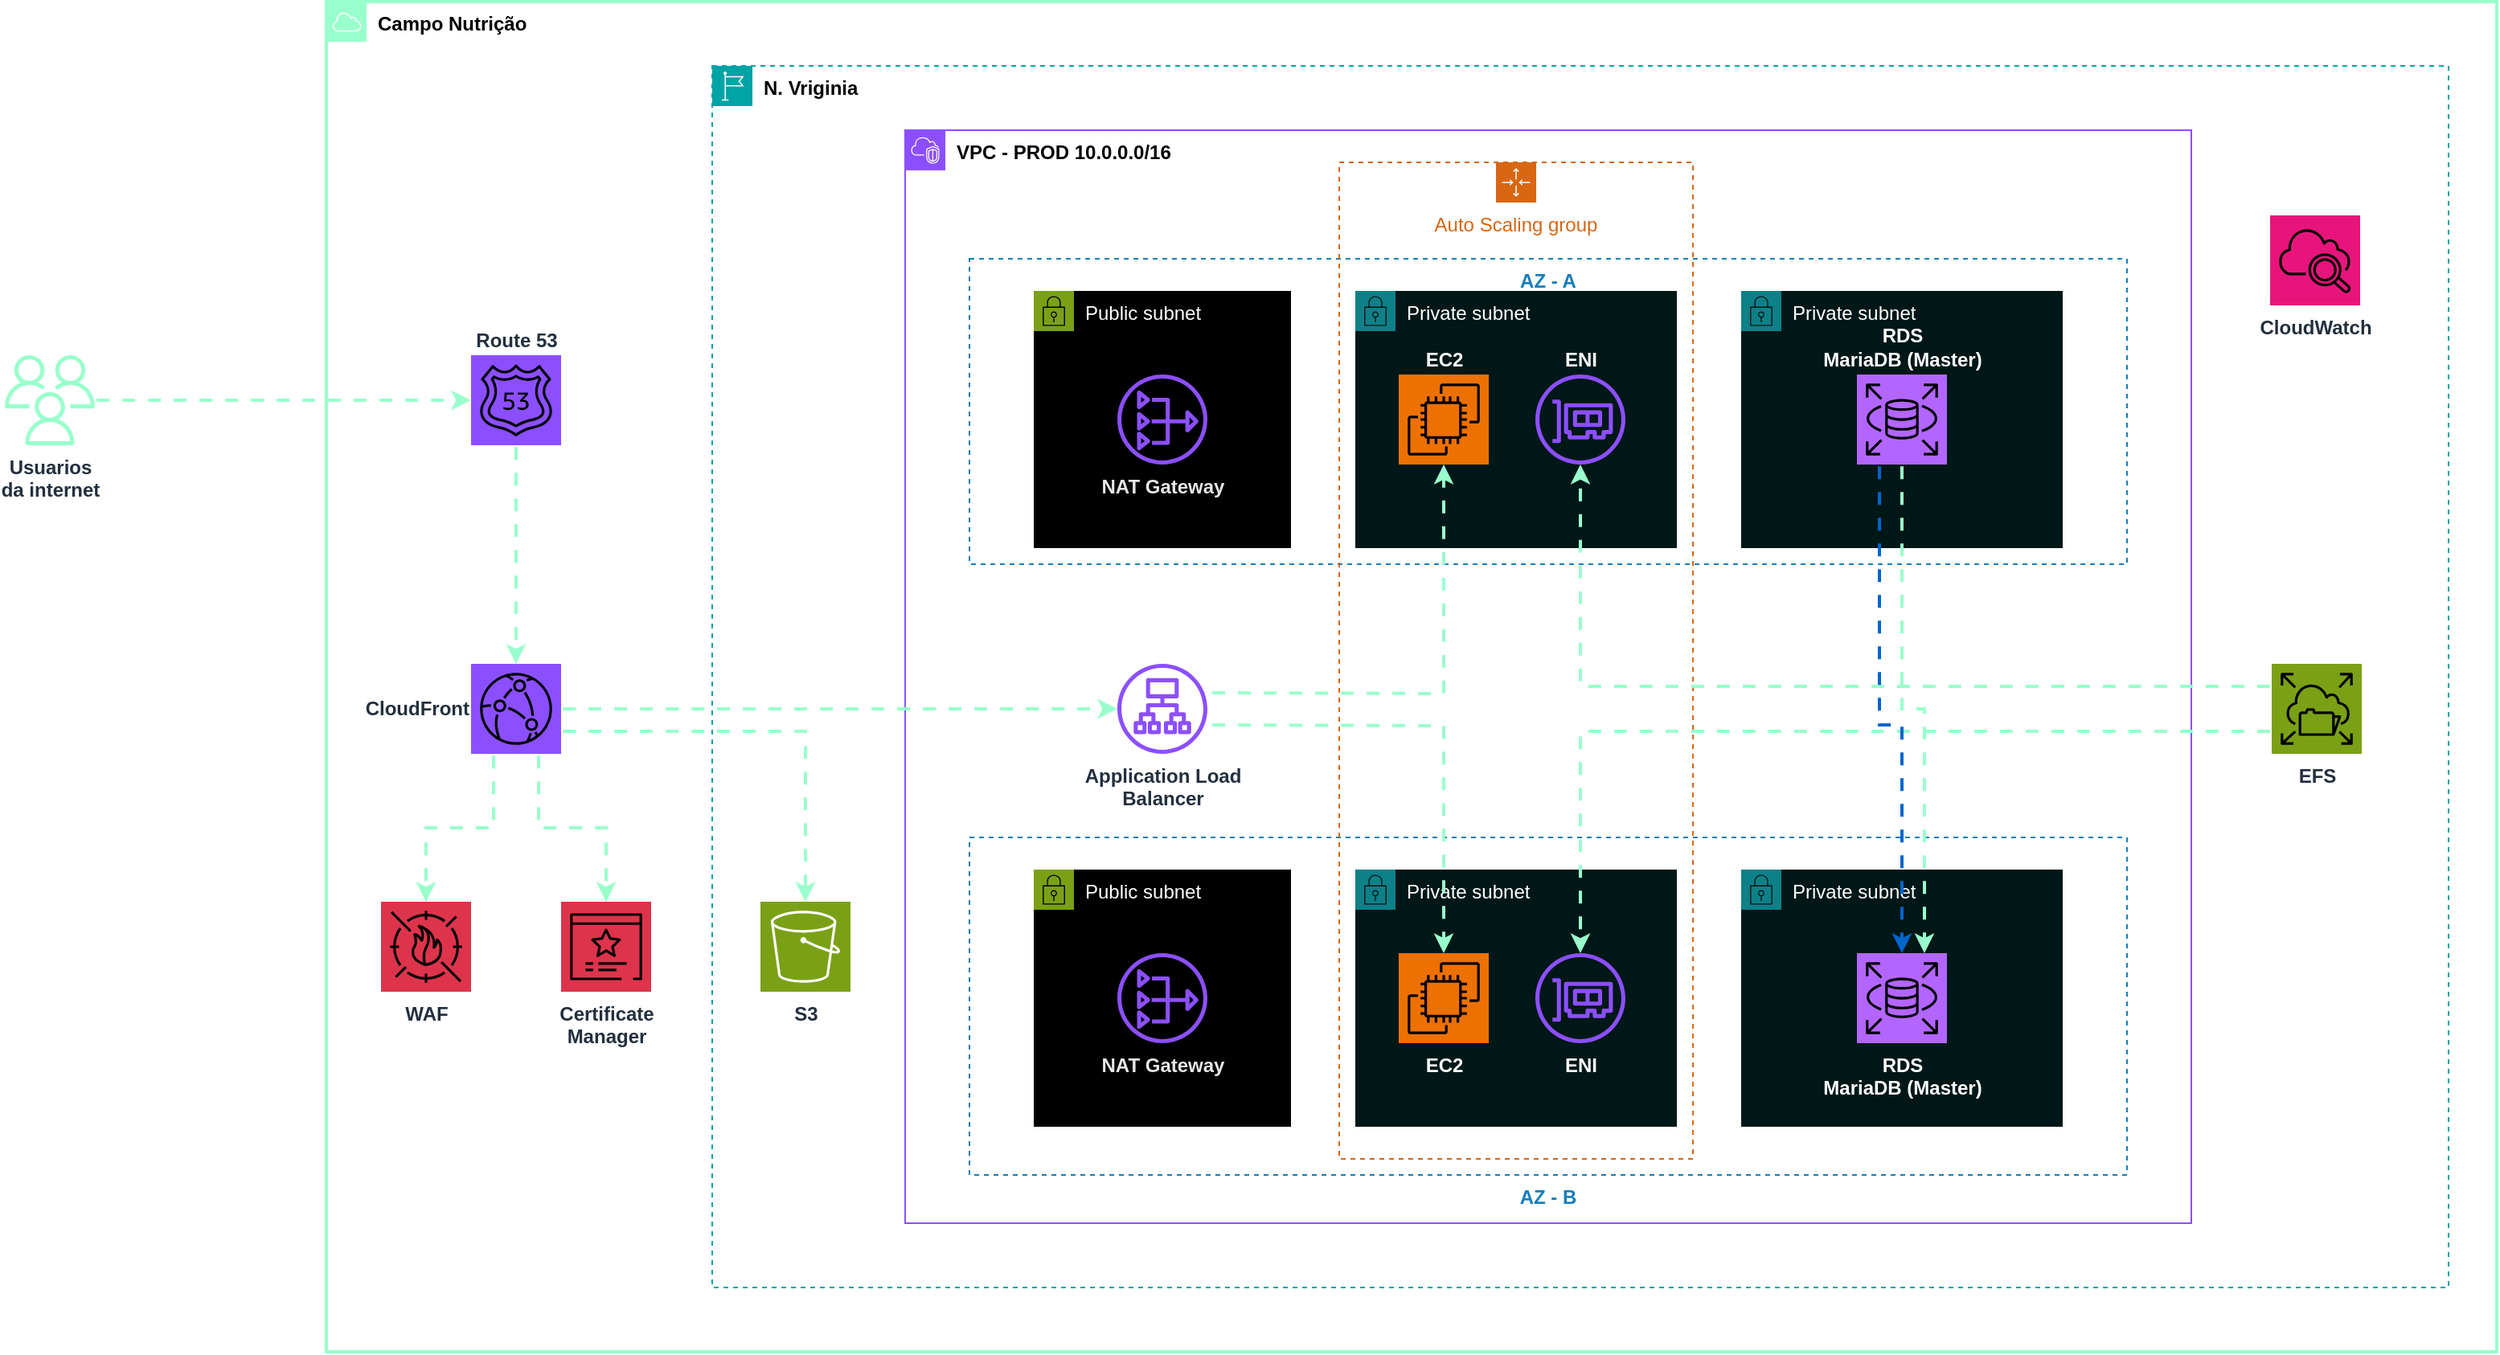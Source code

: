<mxfile version="24.0.8" type="github">
  <diagram name="Página-1" id="ssGSDhJQlJu-knsnq14J">
    <mxGraphModel dx="2487" dy="925" grid="0" gridSize="10" guides="1" tooltips="1" connect="1" arrows="1" fold="1" page="0" pageScale="1" pageWidth="827" pageHeight="1169" math="0" shadow="0">
      <root>
        <mxCell id="0" />
        <mxCell id="1" parent="0" />
        <mxCell id="_zA5QlwP77sT1aRaox0f-1" value="Campo Nutrição" style="sketch=0;outlineConnect=0;gradientColor=none;html=1;whiteSpace=wrap;fontSize=12;fontStyle=1;shape=mxgraph.aws4.group;grIcon=mxgraph.aws4.group_aws_cloud;strokeColor=#99FFCC;fillColor=none;verticalAlign=top;align=left;spacingLeft=30;fontColor=#000000;dashed=0;strokeWidth=2;" vertex="1" parent="1">
          <mxGeometry x="-320" y="160" width="1350" height="840" as="geometry" />
        </mxCell>
        <mxCell id="_zA5QlwP77sT1aRaox0f-3" value="N. Vriginia" style="points=[[0,0],[0.25,0],[0.5,0],[0.75,0],[1,0],[1,0.25],[1,0.5],[1,0.75],[1,1],[0.75,1],[0.5,1],[0.25,1],[0,1],[0,0.75],[0,0.5],[0,0.25]];outlineConnect=0;gradientColor=none;html=1;whiteSpace=wrap;fontSize=12;fontStyle=1;container=1;pointerEvents=0;collapsible=0;recursiveResize=0;shape=mxgraph.aws4.group;grIcon=mxgraph.aws4.group_region;strokeColor=#00A4A6;fillColor=none;verticalAlign=top;align=left;spacingLeft=30;fontColor=#000000;dashed=1;" vertex="1" parent="1">
          <mxGeometry x="-80" y="200" width="1080" height="760" as="geometry" />
        </mxCell>
        <mxCell id="_zA5QlwP77sT1aRaox0f-34" value="EFS" style="sketch=0;points=[[0,0,0],[0.25,0,0],[0.5,0,0],[0.75,0,0],[1,0,0],[0,1,0],[0.25,1,0],[0.5,1,0],[0.75,1,0],[1,1,0],[0,0.25,0],[0,0.5,0],[0,0.75,0],[1,0.25,0],[1,0.5,0],[1,0.75,0]];outlineConnect=0;fontColor=#232F3E;fillColor=#7AA116;strokeColor=#000000;dashed=0;verticalLabelPosition=bottom;verticalAlign=top;align=center;html=1;fontSize=12;fontStyle=1;aspect=fixed;shape=mxgraph.aws4.resourceIcon;resIcon=mxgraph.aws4.elastic_file_system;" vertex="1" parent="_zA5QlwP77sT1aRaox0f-3">
          <mxGeometry x="970" y="372" width="56" height="56" as="geometry" />
        </mxCell>
        <mxCell id="_zA5QlwP77sT1aRaox0f-51" value="S3" style="sketch=0;points=[[0,0,0],[0.25,0,0],[0.5,0,0],[0.75,0,0],[1,0,0],[0,1,0],[0.25,1,0],[0.5,1,0],[0.75,1,0],[1,1,0],[0,0.25,0],[0,0.5,0],[0,0.75,0],[1,0.25,0],[1,0.5,0],[1,0.75,0]];outlineConnect=0;fontColor=#232F3E;fillColor=#7AA116;strokeColor=#ffffff;dashed=0;verticalLabelPosition=bottom;verticalAlign=top;align=center;html=1;fontSize=12;fontStyle=1;aspect=fixed;shape=mxgraph.aws4.resourceIcon;resIcon=mxgraph.aws4.s3;" vertex="1" parent="_zA5QlwP77sT1aRaox0f-3">
          <mxGeometry x="30" y="520" width="56" height="56" as="geometry" />
        </mxCell>
        <mxCell id="_zA5QlwP77sT1aRaox0f-4" value="VPC - PROD 10.0.0.0/16" style="points=[[0,0],[0.25,0],[0.5,0],[0.75,0],[1,0],[1,0.25],[1,0.5],[1,0.75],[1,1],[0.75,1],[0.5,1],[0.25,1],[0,1],[0,0.75],[0,0.5],[0,0.25]];outlineConnect=0;gradientColor=none;html=1;whiteSpace=wrap;fontSize=12;fontStyle=1;container=1;pointerEvents=0;collapsible=0;recursiveResize=0;shape=mxgraph.aws4.group;grIcon=mxgraph.aws4.group_vpc2;strokeColor=#8C4FFF;fillColor=none;verticalAlign=top;align=left;spacingLeft=30;fontColor=#000000;dashed=0;" vertex="1" parent="1">
          <mxGeometry x="40" y="240" width="800" height="680" as="geometry" />
        </mxCell>
        <mxCell id="_zA5QlwP77sT1aRaox0f-5" value="&lt;b&gt;AZ - A&lt;/b&gt;" style="fillColor=none;strokeColor=#147EBA;dashed=1;verticalAlign=top;fontStyle=0;fontColor=#147EBA;whiteSpace=wrap;html=1;" vertex="1" parent="_zA5QlwP77sT1aRaox0f-4">
          <mxGeometry x="40" y="80" width="720" height="190" as="geometry" />
        </mxCell>
        <mxCell id="_zA5QlwP77sT1aRaox0f-8" value="Private subnet" style="points=[[0,0],[0.25,0],[0.5,0],[0.75,0],[1,0],[1,0.25],[1,0.5],[1,0.75],[1,1],[0.75,1],[0.5,1],[0.25,1],[0,1],[0,0.75],[0,0.5],[0,0.25]];outlineConnect=0;html=1;whiteSpace=wrap;fontSize=12;fontStyle=0;container=1;pointerEvents=0;collapsible=0;recursiveResize=0;shape=mxgraph.aws4.group;grIcon=mxgraph.aws4.group_security_group;grStroke=0;fillColor=#001717;verticalAlign=top;align=left;spacingLeft=30;dashed=0;strokeColor=#0e8088;shadow=0;fontColor=#FFFFFF;" vertex="1" parent="_zA5QlwP77sT1aRaox0f-4">
          <mxGeometry x="280" y="100" width="200" height="160" as="geometry" />
        </mxCell>
        <mxCell id="_zA5QlwP77sT1aRaox0f-14" value="EC2" style="sketch=0;points=[[0,0,0],[0.25,0,0],[0.5,0,0],[0.75,0,0],[1,0,0],[0,1,0],[0.25,1,0],[0.5,1,0],[0.75,1,0],[1,1,0],[0,0.25,0],[0,0.5,0],[0,0.75,0],[1,0.25,0],[1,0.5,0],[1,0.75,0]];outlineConnect=0;fontColor=#FFFFFF;fillColor=#ED7100;strokeColor=#000000;dashed=0;verticalLabelPosition=top;verticalAlign=bottom;align=center;html=1;fontSize=12;fontStyle=1;aspect=fixed;shape=mxgraph.aws4.resourceIcon;resIcon=mxgraph.aws4.ec2;labelPosition=center;" vertex="1" parent="_zA5QlwP77sT1aRaox0f-8">
          <mxGeometry x="27" y="52" width="56" height="56" as="geometry" />
        </mxCell>
        <mxCell id="_zA5QlwP77sT1aRaox0f-15" value="ENI" style="sketch=0;outlineConnect=0;fontColor=#FFFFFF;gradientColor=none;fillColor=#8C4FFF;strokeColor=none;dashed=0;verticalLabelPosition=top;verticalAlign=bottom;align=center;html=1;fontSize=12;fontStyle=1;aspect=fixed;pointerEvents=1;shape=mxgraph.aws4.elastic_network_interface;labelPosition=center;" vertex="1" parent="_zA5QlwP77sT1aRaox0f-8">
          <mxGeometry x="112" y="52" width="56" height="56" as="geometry" />
        </mxCell>
        <mxCell id="_zA5QlwP77sT1aRaox0f-7" value="Public subnet" style="points=[[0,0],[0.25,0],[0.5,0],[0.75,0],[1,0],[1,0.25],[1,0.5],[1,0.75],[1,1],[0.75,1],[0.5,1],[0.25,1],[0,1],[0,0.75],[0,0.5],[0,0.25]];outlineConnect=0;gradientColor=none;html=1;whiteSpace=wrap;fontSize=12;fontStyle=0;container=1;pointerEvents=0;collapsible=0;recursiveResize=0;shape=mxgraph.aws4.group;grIcon=mxgraph.aws4.group_security_group;grStroke=0;strokeColor=#7AA116;fillColor=#000000;verticalAlign=top;align=left;spacingLeft=30;fontColor=#FFFFFF;dashed=0;" vertex="1" parent="_zA5QlwP77sT1aRaox0f-4">
          <mxGeometry x="80" y="100" width="160" height="160" as="geometry" />
        </mxCell>
        <mxCell id="_zA5QlwP77sT1aRaox0f-16" value="&lt;b&gt;&lt;font color=&quot;#e6e6e6&quot;&gt;NAT Gateway&lt;/font&gt;&lt;/b&gt;" style="sketch=0;outlineConnect=0;fontColor=#232F3E;gradientColor=none;fillColor=#8C4FFF;strokeColor=none;dashed=0;verticalLabelPosition=bottom;verticalAlign=top;align=center;html=1;fontSize=12;fontStyle=0;aspect=fixed;pointerEvents=1;shape=mxgraph.aws4.nat_gateway;" vertex="1" parent="_zA5QlwP77sT1aRaox0f-7">
          <mxGeometry x="52" y="52" width="56" height="56" as="geometry" />
        </mxCell>
        <mxCell id="_zA5QlwP77sT1aRaox0f-9" value="Private subnet" style="points=[[0,0],[0.25,0],[0.5,0],[0.75,0],[1,0],[1,0.25],[1,0.5],[1,0.75],[1,1],[0.75,1],[0.5,1],[0.25,1],[0,1],[0,0.75],[0,0.5],[0,0.25]];outlineConnect=0;html=1;whiteSpace=wrap;fontSize=12;fontStyle=0;container=1;pointerEvents=0;collapsible=0;recursiveResize=0;shape=mxgraph.aws4.group;grIcon=mxgraph.aws4.group_security_group;grStroke=0;strokeColor=#0e8088;fillColor=#001717;verticalAlign=top;align=left;spacingLeft=30;dashed=0;fontColor=#FFFFFF;" vertex="1" parent="_zA5QlwP77sT1aRaox0f-4">
          <mxGeometry x="520" y="100" width="200" height="160" as="geometry" />
        </mxCell>
        <mxCell id="_zA5QlwP77sT1aRaox0f-17" value="RDS&lt;div&gt;MariaDB (Master)&lt;/div&gt;" style="sketch=0;points=[[0,0,0],[0.25,0,0],[0.5,0,0],[0.75,0,0],[1,0,0],[0,1,0],[0.25,1,0],[0.5,1,0],[0.75,1,0],[1,1,0],[0,0.25,0],[0,0.5,0],[0,0.75,0],[1,0.25,0],[1,0.5,0],[1,0.75,0]];outlineConnect=0;fontColor=#FFFFFF;fillColor=#B266FF;strokeColor=#000000;dashed=0;verticalLabelPosition=top;verticalAlign=bottom;align=center;html=1;fontSize=12;fontStyle=1;aspect=fixed;shape=mxgraph.aws4.resourceIcon;resIcon=mxgraph.aws4.rds;labelPosition=center;" vertex="1" parent="_zA5QlwP77sT1aRaox0f-9">
          <mxGeometry x="72" y="52" width="56" height="56" as="geometry" />
        </mxCell>
        <mxCell id="_zA5QlwP77sT1aRaox0f-33" value="Application Load&lt;div&gt;Balancer&lt;/div&gt;" style="sketch=0;outlineConnect=0;fontColor=#232F3E;gradientColor=none;fillColor=#8C4FFF;strokeColor=none;dashed=0;verticalLabelPosition=bottom;verticalAlign=top;align=center;html=1;fontSize=12;fontStyle=1;aspect=fixed;pointerEvents=1;shape=mxgraph.aws4.application_load_balancer;" vertex="1" parent="_zA5QlwP77sT1aRaox0f-4">
          <mxGeometry x="132" y="332" width="56" height="56" as="geometry" />
        </mxCell>
        <mxCell id="_zA5QlwP77sT1aRaox0f-41" style="edgeStyle=orthogonalEdgeStyle;rounded=0;orthogonalLoop=1;jettySize=auto;html=1;entryX=0.5;entryY=1;entryDx=0;entryDy=0;entryPerimeter=0;strokeColor=#99FFCC;flowAnimation=1;strokeWidth=2;" edge="1" parent="_zA5QlwP77sT1aRaox0f-4" target="_zA5QlwP77sT1aRaox0f-14">
          <mxGeometry relative="1" as="geometry">
            <mxPoint x="190" y="350" as="sourcePoint" />
          </mxGeometry>
        </mxCell>
        <mxCell id="_zA5QlwP77sT1aRaox0f-20" value="&lt;b&gt;AZ - B&lt;/b&gt;" style="fillColor=none;strokeColor=#147EBA;dashed=1;verticalAlign=top;fontStyle=0;fontColor=#147EBA;whiteSpace=wrap;html=1;labelPosition=center;verticalLabelPosition=bottom;align=center;" vertex="1" parent="1">
          <mxGeometry x="80" y="680" width="720" height="210" as="geometry" />
        </mxCell>
        <mxCell id="_zA5QlwP77sT1aRaox0f-21" value="Private subnet" style="points=[[0,0],[0.25,0],[0.5,0],[0.75,0],[1,0],[1,0.25],[1,0.5],[1,0.75],[1,1],[0.75,1],[0.5,1],[0.25,1],[0,1],[0,0.75],[0,0.5],[0,0.25]];outlineConnect=0;html=1;whiteSpace=wrap;fontSize=12;fontStyle=0;container=1;pointerEvents=0;collapsible=0;recursiveResize=0;shape=mxgraph.aws4.group;grIcon=mxgraph.aws4.group_security_group;grStroke=0;fillColor=#001717;verticalAlign=top;align=left;spacingLeft=30;dashed=0;strokeColor=#0e8088;shadow=0;fontColor=#FFFFFF;" vertex="1" parent="1">
          <mxGeometry x="320" y="700" width="200" height="160" as="geometry" />
        </mxCell>
        <mxCell id="_zA5QlwP77sT1aRaox0f-22" value="EC2" style="sketch=0;points=[[0,0,0],[0.25,0,0],[0.5,0,0],[0.75,0,0],[1,0,0],[0,1,0],[0.25,1,0],[0.5,1,0],[0.75,1,0],[1,1,0],[0,0.25,0],[0,0.5,0],[0,0.75,0],[1,0.25,0],[1,0.5,0],[1,0.75,0]];outlineConnect=0;fontColor=#FFFFFF;fillColor=#ED7100;strokeColor=#000000;dashed=0;verticalLabelPosition=bottom;verticalAlign=top;align=center;html=1;fontSize=12;fontStyle=1;aspect=fixed;shape=mxgraph.aws4.resourceIcon;resIcon=mxgraph.aws4.ec2;labelPosition=center;" vertex="1" parent="_zA5QlwP77sT1aRaox0f-21">
          <mxGeometry x="27" y="52" width="56" height="56" as="geometry" />
        </mxCell>
        <mxCell id="_zA5QlwP77sT1aRaox0f-23" value="ENI" style="sketch=0;outlineConnect=0;fontColor=#FFFFFF;gradientColor=none;fillColor=#8C4FFF;strokeColor=none;dashed=0;verticalLabelPosition=bottom;verticalAlign=top;align=center;html=1;fontSize=12;fontStyle=1;aspect=fixed;pointerEvents=1;shape=mxgraph.aws4.elastic_network_interface;labelPosition=center;" vertex="1" parent="_zA5QlwP77sT1aRaox0f-21">
          <mxGeometry x="112" y="52" width="56" height="56" as="geometry" />
        </mxCell>
        <mxCell id="_zA5QlwP77sT1aRaox0f-24" value="Public subnet" style="points=[[0,0],[0.25,0],[0.5,0],[0.75,0],[1,0],[1,0.25],[1,0.5],[1,0.75],[1,1],[0.75,1],[0.5,1],[0.25,1],[0,1],[0,0.75],[0,0.5],[0,0.25]];outlineConnect=0;gradientColor=none;html=1;whiteSpace=wrap;fontSize=12;fontStyle=0;container=1;pointerEvents=0;collapsible=0;recursiveResize=0;shape=mxgraph.aws4.group;grIcon=mxgraph.aws4.group_security_group;grStroke=0;strokeColor=#7AA116;fillColor=#000000;verticalAlign=top;align=left;spacingLeft=30;fontColor=#FFFFFF;dashed=0;" vertex="1" parent="1">
          <mxGeometry x="120" y="700" width="160" height="160" as="geometry" />
        </mxCell>
        <mxCell id="_zA5QlwP77sT1aRaox0f-25" value="&lt;b&gt;&lt;font color=&quot;#e6e6e6&quot;&gt;NAT Gateway&lt;/font&gt;&lt;/b&gt;" style="sketch=0;outlineConnect=0;fontColor=#232F3E;gradientColor=none;fillColor=#8C4FFF;strokeColor=none;dashed=0;verticalLabelPosition=bottom;verticalAlign=top;align=center;html=1;fontSize=12;fontStyle=0;aspect=fixed;pointerEvents=1;shape=mxgraph.aws4.nat_gateway;" vertex="1" parent="_zA5QlwP77sT1aRaox0f-24">
          <mxGeometry x="52" y="52" width="56" height="56" as="geometry" />
        </mxCell>
        <mxCell id="_zA5QlwP77sT1aRaox0f-26" value="Private subnet" style="points=[[0,0],[0.25,0],[0.5,0],[0.75,0],[1,0],[1,0.25],[1,0.5],[1,0.75],[1,1],[0.75,1],[0.5,1],[0.25,1],[0,1],[0,0.75],[0,0.5],[0,0.25]];outlineConnect=0;html=1;whiteSpace=wrap;fontSize=12;fontStyle=0;container=1;pointerEvents=0;collapsible=0;recursiveResize=0;shape=mxgraph.aws4.group;grIcon=mxgraph.aws4.group_security_group;grStroke=0;strokeColor=#0e8088;fillColor=#001717;verticalAlign=top;align=left;spacingLeft=30;dashed=0;fontColor=#FFFFFF;" vertex="1" parent="1">
          <mxGeometry x="560" y="700" width="200" height="160" as="geometry" />
        </mxCell>
        <mxCell id="_zA5QlwP77sT1aRaox0f-27" value="RDS&lt;div&gt;MariaDB (Master)&lt;/div&gt;" style="sketch=0;points=[[0,0,0],[0.25,0,0],[0.5,0,0],[0.75,0,0],[1,0,0],[0,1,0],[0.25,1,0],[0.5,1,0],[0.75,1,0],[1,1,0],[0,0.25,0],[0,0.5,0],[0,0.75,0],[1,0.25,0],[1,0.5,0],[1,0.75,0]];outlineConnect=0;fontColor=#FFFFFF;fillColor=#B266FF;strokeColor=#000000;dashed=0;verticalLabelPosition=bottom;verticalAlign=top;align=center;html=1;fontSize=12;fontStyle=1;aspect=fixed;shape=mxgraph.aws4.resourceIcon;resIcon=mxgraph.aws4.rds;labelPosition=center;" vertex="1" parent="_zA5QlwP77sT1aRaox0f-26">
          <mxGeometry x="72" y="52" width="56" height="56" as="geometry" />
        </mxCell>
        <mxCell id="_zA5QlwP77sT1aRaox0f-28" value="Auto Scaling group" style="points=[[0,0],[0.25,0],[0.5,0],[0.75,0],[1,0],[1,0.25],[1,0.5],[1,0.75],[1,1],[0.75,1],[0.5,1],[0.25,1],[0,1],[0,0.75],[0,0.5],[0,0.25]];outlineConnect=0;gradientColor=none;html=1;whiteSpace=wrap;fontSize=12;fontStyle=0;container=1;pointerEvents=0;collapsible=0;recursiveResize=0;shape=mxgraph.aws4.groupCenter;grIcon=mxgraph.aws4.group_auto_scaling_group;grStroke=1;strokeColor=#D86613;fillColor=none;verticalAlign=top;align=center;fontColor=#D86613;dashed=1;spacingTop=25;" vertex="1" parent="1">
          <mxGeometry x="310" y="260" width="220" height="620" as="geometry" />
        </mxCell>
        <mxCell id="_zA5QlwP77sT1aRaox0f-37" style="edgeStyle=orthogonalEdgeStyle;rounded=0;orthogonalLoop=1;jettySize=auto;html=1;strokeColor=#99FFCC;flowAnimation=1;strokeWidth=2;" edge="1" parent="1" source="_zA5QlwP77sT1aRaox0f-29" target="_zA5QlwP77sT1aRaox0f-30">
          <mxGeometry relative="1" as="geometry" />
        </mxCell>
        <mxCell id="_zA5QlwP77sT1aRaox0f-29" value="Route 53" style="sketch=0;points=[[0,0,0],[0.25,0,0],[0.5,0,0],[0.75,0,0],[1,0,0],[0,1,0],[0.25,1,0],[0.5,1,0],[0.75,1,0],[1,1,0],[0,0.25,0],[0,0.5,0],[0,0.75,0],[1,0.25,0],[1,0.5,0],[1,0.75,0]];outlineConnect=0;fontColor=#232F3E;fillColor=#8C4FFF;strokeColor=#000000;dashed=0;verticalLabelPosition=top;verticalAlign=bottom;align=center;html=1;fontSize=12;fontStyle=1;aspect=fixed;shape=mxgraph.aws4.resourceIcon;resIcon=mxgraph.aws4.route_53;labelPosition=center;" vertex="1" parent="1">
          <mxGeometry x="-230" y="380" width="56" height="56" as="geometry" />
        </mxCell>
        <mxCell id="_zA5QlwP77sT1aRaox0f-38" style="edgeStyle=orthogonalEdgeStyle;rounded=0;orthogonalLoop=1;jettySize=auto;html=1;exitX=0.25;exitY=1;exitDx=0;exitDy=0;exitPerimeter=0;strokeColor=#99FFCC;flowAnimation=1;strokeWidth=2;" edge="1" parent="1" source="_zA5QlwP77sT1aRaox0f-30" target="_zA5QlwP77sT1aRaox0f-31">
          <mxGeometry relative="1" as="geometry" />
        </mxCell>
        <mxCell id="_zA5QlwP77sT1aRaox0f-40" style="edgeStyle=orthogonalEdgeStyle;rounded=0;orthogonalLoop=1;jettySize=auto;html=1;strokeColor=#99FFCC;flowAnimation=1;strokeWidth=2;" edge="1" parent="1" source="_zA5QlwP77sT1aRaox0f-30" target="_zA5QlwP77sT1aRaox0f-33">
          <mxGeometry relative="1" as="geometry" />
        </mxCell>
        <mxCell id="_zA5QlwP77sT1aRaox0f-30" value="CloudFront" style="sketch=0;points=[[0,0,0],[0.25,0,0],[0.5,0,0],[0.75,0,0],[1,0,0],[0,1,0],[0.25,1,0],[0.5,1,0],[0.75,1,0],[1,1,0],[0,0.25,0],[0,0.5,0],[0,0.75,0],[1,0.25,0],[1,0.5,0],[1,0.75,0]];outlineConnect=0;fontColor=#232F3E;fillColor=#8C4FFF;strokeColor=#000000;dashed=0;verticalLabelPosition=middle;verticalAlign=middle;align=right;html=1;fontSize=12;fontStyle=1;aspect=fixed;shape=mxgraph.aws4.resourceIcon;resIcon=mxgraph.aws4.cloudfront;labelPosition=left;" vertex="1" parent="1">
          <mxGeometry x="-230" y="572" width="56" height="56" as="geometry" />
        </mxCell>
        <mxCell id="_zA5QlwP77sT1aRaox0f-31" value="WAF" style="sketch=0;points=[[0,0,0],[0.25,0,0],[0.5,0,0],[0.75,0,0],[1,0,0],[0,1,0],[0.25,1,0],[0.5,1,0],[0.75,1,0],[1,1,0],[0,0.25,0],[0,0.5,0],[0,0.75,0],[1,0.25,0],[1,0.5,0],[1,0.75,0]];outlineConnect=0;fontColor=#232F3E;fillColor=#DD344C;strokeColor=#000000;dashed=0;verticalLabelPosition=bottom;verticalAlign=top;align=center;html=1;fontSize=12;fontStyle=1;aspect=fixed;shape=mxgraph.aws4.resourceIcon;resIcon=mxgraph.aws4.waf;" vertex="1" parent="1">
          <mxGeometry x="-286" y="720" width="56" height="56" as="geometry" />
        </mxCell>
        <mxCell id="_zA5QlwP77sT1aRaox0f-32" value="Certificate&lt;div&gt;Manager&lt;/div&gt;" style="sketch=0;points=[[0,0,0],[0.25,0,0],[0.5,0,0],[0.75,0,0],[1,0,0],[0,1,0],[0.25,1,0],[0.5,1,0],[0.75,1,0],[1,1,0],[0,0.25,0],[0,0.5,0],[0,0.75,0],[1,0.25,0],[1,0.5,0],[1,0.75,0]];outlineConnect=0;fontColor=#232F3E;fillColor=#DD344C;strokeColor=#000000;dashed=0;verticalLabelPosition=bottom;verticalAlign=top;align=center;html=1;fontSize=12;fontStyle=1;aspect=fixed;shape=mxgraph.aws4.resourceIcon;resIcon=mxgraph.aws4.certificate_manager_3;" vertex="1" parent="1">
          <mxGeometry x="-174" y="720" width="56" height="56" as="geometry" />
        </mxCell>
        <mxCell id="_zA5QlwP77sT1aRaox0f-36" style="edgeStyle=orthogonalEdgeStyle;rounded=0;orthogonalLoop=1;jettySize=auto;html=1;strokeColor=#99FFCC;flowAnimation=1;strokeWidth=2;" edge="1" parent="1" source="_zA5QlwP77sT1aRaox0f-35" target="_zA5QlwP77sT1aRaox0f-29">
          <mxGeometry relative="1" as="geometry" />
        </mxCell>
        <mxCell id="_zA5QlwP77sT1aRaox0f-35" value="Usuarios&lt;div&gt;da internet&lt;/div&gt;" style="sketch=0;outlineConnect=0;fontColor=#232F3E;gradientColor=none;fillColor=#99FFCC;strokeColor=none;dashed=0;verticalLabelPosition=bottom;verticalAlign=top;align=center;html=1;fontSize=12;fontStyle=1;aspect=fixed;pointerEvents=1;shape=mxgraph.aws4.users;" vertex="1" parent="1">
          <mxGeometry x="-520" y="380" width="56" height="56" as="geometry" />
        </mxCell>
        <mxCell id="_zA5QlwP77sT1aRaox0f-39" style="edgeStyle=orthogonalEdgeStyle;rounded=0;orthogonalLoop=1;jettySize=auto;html=1;exitX=0.75;exitY=1;exitDx=0;exitDy=0;exitPerimeter=0;entryX=0.5;entryY=0;entryDx=0;entryDy=0;entryPerimeter=0;strokeColor=#99FFCC;flowAnimation=1;strokeWidth=2;" edge="1" parent="1" source="_zA5QlwP77sT1aRaox0f-30" target="_zA5QlwP77sT1aRaox0f-32">
          <mxGeometry relative="1" as="geometry" />
        </mxCell>
        <mxCell id="_zA5QlwP77sT1aRaox0f-42" style="edgeStyle=orthogonalEdgeStyle;rounded=0;orthogonalLoop=1;jettySize=auto;html=1;strokeColor=#99FFCC;flowAnimation=1;strokeWidth=2;" edge="1" parent="1" target="_zA5QlwP77sT1aRaox0f-22">
          <mxGeometry relative="1" as="geometry">
            <mxPoint x="230" y="610" as="sourcePoint" />
          </mxGeometry>
        </mxCell>
        <mxCell id="_zA5QlwP77sT1aRaox0f-44" style="edgeStyle=orthogonalEdgeStyle;rounded=0;orthogonalLoop=1;jettySize=auto;html=1;exitX=0;exitY=0.25;exitDx=0;exitDy=0;exitPerimeter=0;strokeColor=#99FFCC;flowAnimation=1;strokeWidth=2;" edge="1" parent="1" source="_zA5QlwP77sT1aRaox0f-34" target="_zA5QlwP77sT1aRaox0f-15">
          <mxGeometry relative="1" as="geometry" />
        </mxCell>
        <mxCell id="_zA5QlwP77sT1aRaox0f-45" style="edgeStyle=orthogonalEdgeStyle;rounded=0;orthogonalLoop=1;jettySize=auto;html=1;exitX=0;exitY=0.75;exitDx=0;exitDy=0;exitPerimeter=0;strokeColor=#99FFCC;flowAnimation=1;strokeWidth=2;" edge="1" parent="1" source="_zA5QlwP77sT1aRaox0f-34" target="_zA5QlwP77sT1aRaox0f-23">
          <mxGeometry relative="1" as="geometry" />
        </mxCell>
        <mxCell id="_zA5QlwP77sT1aRaox0f-46" value="CloudWatch" style="sketch=0;points=[[0,0,0],[0.25,0,0],[0.5,0,0],[0.75,0,0],[1,0,0],[0,1,0],[0.25,1,0],[0.5,1,0],[0.75,1,0],[1,1,0],[0,0.25,0],[0,0.5,0],[0,0.75,0],[1,0.25,0],[1,0.5,0],[1,0.75,0]];points=[[0,0,0],[0.25,0,0],[0.5,0,0],[0.75,0,0],[1,0,0],[0,1,0],[0.25,1,0],[0.5,1,0],[0.75,1,0],[1,1,0],[0,0.25,0],[0,0.5,0],[0,0.75,0],[1,0.25,0],[1,0.5,0],[1,0.75,0]];outlineConnect=0;fontColor=#232F3E;fillColor=#E7157B;strokeColor=#000000;dashed=0;verticalLabelPosition=bottom;verticalAlign=top;align=center;html=1;fontSize=12;fontStyle=1;aspect=fixed;shape=mxgraph.aws4.resourceIcon;resIcon=mxgraph.aws4.cloudwatch_2;" vertex="1" parent="1">
          <mxGeometry x="889" y="293" width="56" height="56" as="geometry" />
        </mxCell>
        <mxCell id="_zA5QlwP77sT1aRaox0f-49" style="edgeStyle=orthogonalEdgeStyle;rounded=0;orthogonalLoop=1;jettySize=auto;html=1;exitX=0.5;exitY=1;exitDx=0;exitDy=0;exitPerimeter=0;entryX=0.75;entryY=0;entryDx=0;entryDy=0;entryPerimeter=0;strokeColor=#99FFCC;flowAnimation=1;strokeWidth=2;" edge="1" parent="1" source="_zA5QlwP77sT1aRaox0f-17" target="_zA5QlwP77sT1aRaox0f-27">
          <mxGeometry relative="1" as="geometry" />
        </mxCell>
        <mxCell id="_zA5QlwP77sT1aRaox0f-50" style="edgeStyle=orthogonalEdgeStyle;rounded=0;orthogonalLoop=1;jettySize=auto;html=1;exitX=0.25;exitY=1;exitDx=0;exitDy=0;exitPerimeter=0;entryX=0.5;entryY=0;entryDx=0;entryDy=0;entryPerimeter=0;strokeColor=#0066CC;flowAnimation=1;strokeWidth=2;" edge="1" parent="1" source="_zA5QlwP77sT1aRaox0f-17" target="_zA5QlwP77sT1aRaox0f-27">
          <mxGeometry relative="1" as="geometry">
            <Array as="points">
              <mxPoint x="646" y="610" />
              <mxPoint x="660" y="610" />
            </Array>
          </mxGeometry>
        </mxCell>
        <mxCell id="_zA5QlwP77sT1aRaox0f-52" style="edgeStyle=orthogonalEdgeStyle;rounded=0;orthogonalLoop=1;jettySize=auto;html=1;exitX=1;exitY=0.75;exitDx=0;exitDy=0;exitPerimeter=0;entryX=0.5;entryY=0;entryDx=0;entryDy=0;entryPerimeter=0;flowAnimation=1;strokeWidth=2;strokeColor=#99FFCC;" edge="1" parent="1" source="_zA5QlwP77sT1aRaox0f-30" target="_zA5QlwP77sT1aRaox0f-51">
          <mxGeometry relative="1" as="geometry" />
        </mxCell>
      </root>
    </mxGraphModel>
  </diagram>
</mxfile>
